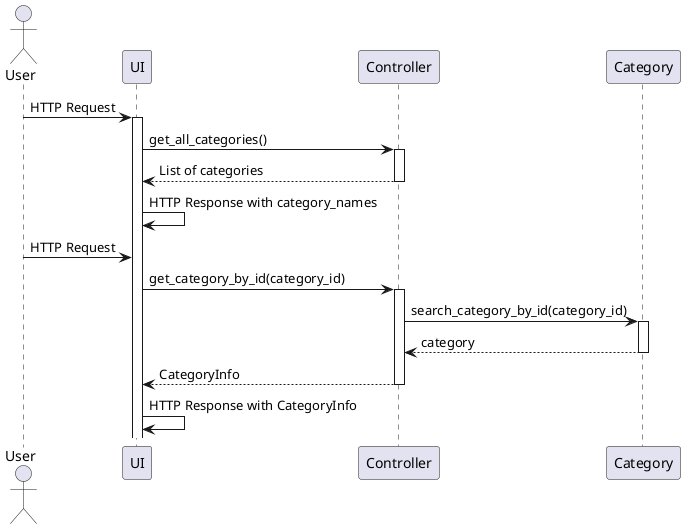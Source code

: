 @startuml
actor User

participant "UI" as Server
participant Controller
participant Category

User -> Server: HTTP Request
activate Server

Server -> Controller: get_all_categories()
activate Controller
Controller --> Server: List of categories
deactivate Controller

Server -> Server: HTTP Response with category_names

User -> Server: HTTP Request
Server -> Controller: get_category_by_id(category_id)
activate Controller
Controller -> Category: search_category_by_id(category_id)
activate Category
Category --> Controller: category
deactivate Category
Controller --> Server: CategoryInfo
deactivate Controller

Server -> Server: HTTP Response with CategoryInfo

@enduml